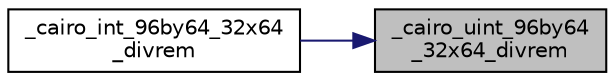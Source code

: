 digraph "_cairo_uint_96by64_32x64_divrem"
{
 // LATEX_PDF_SIZE
  edge [fontname="Helvetica",fontsize="10",labelfontname="Helvetica",labelfontsize="10"];
  node [fontname="Helvetica",fontsize="10",shape=record];
  rankdir="RL";
  Node1 [label="_cairo_uint_96by64\l_32x64_divrem",height=0.2,width=0.4,color="black", fillcolor="grey75", style="filled", fontcolor="black",tooltip="_cairo_uint_96by64_32x64_divrem:"];
  Node1 -> Node2 [dir="back",color="midnightblue",fontsize="10",style="solid",fontname="Helvetica"];
  Node2 [label="_cairo_int_96by64_32x64\l_divrem",height=0.2,width=0.4,color="black", fillcolor="white", style="filled",URL="$cairo-wideint-private_8h.html#a10e08198adeac97a4235a59191f46ea6",tooltip=" "];
}
